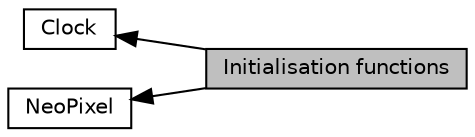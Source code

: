 digraph "Initialisation functions"
{
  edge [fontname="Helvetica",fontsize="10",labelfontname="Helvetica",labelfontsize="10"];
  node [fontname="Helvetica",fontsize="10",shape=record];
  rankdir=LR;
  Node1 [label="Clock",height=0.2,width=0.4,color="black", fillcolor="white", style="filled",URL="$group___clock.html",tooltip="Clock driver modules. "];
  Node2 [label="NeoPixel",height=0.2,width=0.4,color="black", fillcolor="white", style="filled",URL="$group___neo_pixel.html",tooltip="neopixel driver modules "];
  Node0 [label="Initialisation functions",height=0.2,width=0.4,color="black", fillcolor="grey75", style="filled", fontcolor="black"];
  Node1->Node0 [shape=plaintext, dir="back", style="solid"];
  Node2->Node0 [shape=plaintext, dir="back", style="solid"];
}
